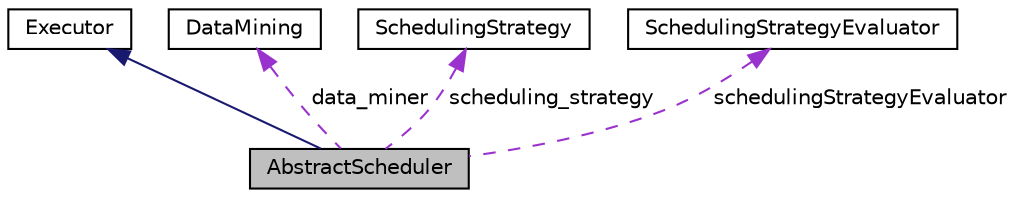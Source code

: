 digraph "AbstractScheduler"
{
  edge [fontname="Helvetica",fontsize="10",labelfontname="Helvetica",labelfontsize="10"];
  node [fontname="Helvetica",fontsize="10",shape=record];
  Node1 [label="AbstractScheduler",height=0.2,width=0.4,color="black", fillcolor="grey75", style="filled", fontcolor="black"];
  Node2 -> Node1 [dir="back",color="midnightblue",fontsize="10",style="solid",fontname="Helvetica"];
  Node2 [label="Executor",height=0.2,width=0.4,color="black", fillcolor="white", style="filled",URL="$dd/d1b/a00015.html"];
  Node3 -> Node1 [dir="back",color="darkorchid3",fontsize="10",style="dashed",label=" data_miner" ,fontname="Helvetica"];
  Node3 [label="DataMining",height=0.2,width=0.4,color="black", fillcolor="white", style="filled",URL="$d7/dd4/a00013.html"];
  Node4 -> Node1 [dir="back",color="darkorchid3",fontsize="10",style="dashed",label=" scheduling_strategy" ,fontname="Helvetica"];
  Node4 [label="SchedulingStrategy",height=0.2,width=0.4,color="black", fillcolor="white", style="filled",URL="$d0/dc0/a00033.html"];
  Node5 -> Node1 [dir="back",color="darkorchid3",fontsize="10",style="dashed",label=" schedulingStrategyEvaluator" ,fontname="Helvetica"];
  Node5 [label="SchedulingStrategyEvaluator",height=0.2,width=0.4,color="black", fillcolor="white", style="filled",URL="$db/df3/a00034.html"];
}
